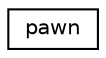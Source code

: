 digraph "Graphical Class Hierarchy"
{
 // LATEX_PDF_SIZE
  edge [fontname="Helvetica",fontsize="10",labelfontname="Helvetica",labelfontsize="10"];
  node [fontname="Helvetica",fontsize="10",shape=record];
  rankdir="LR";
  Node0 [label="pawn",height=0.2,width=0.4,color="black", fillcolor="white", style="filled",URL="$classpawn.html",tooltip="Represents a Pawn piece in the chess game."];
}
